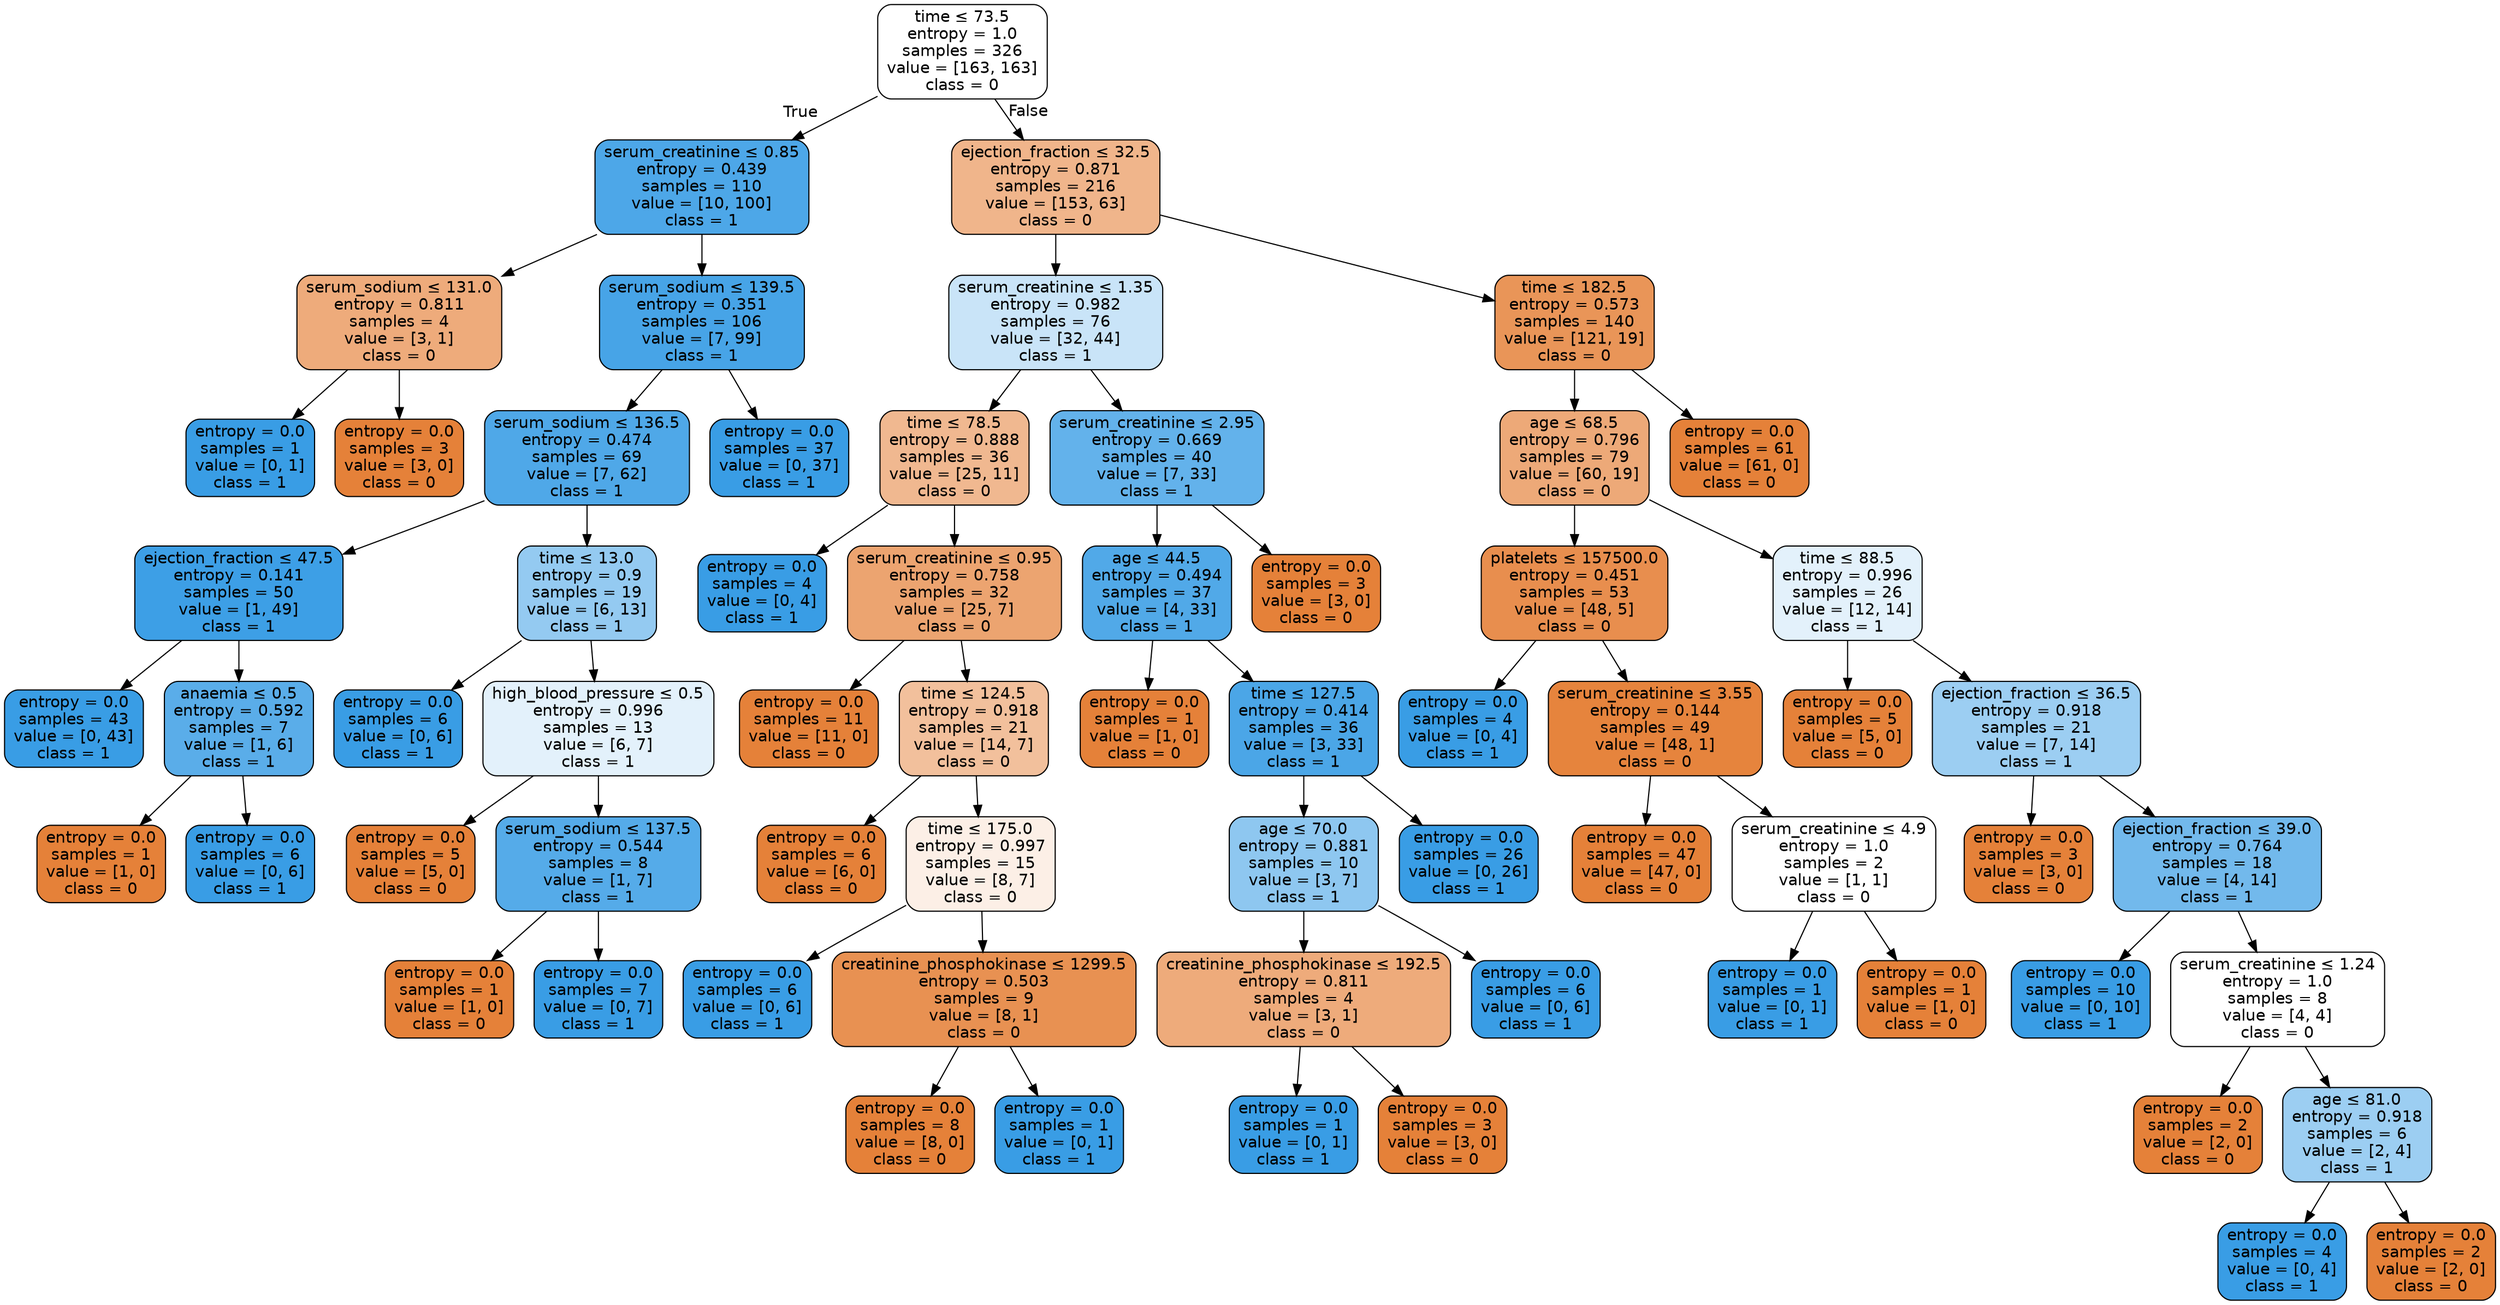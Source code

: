 digraph Tree {
node [shape=box, style="filled, rounded", color="black", fontname=helvetica] ;
edge [fontname=helvetica] ;
0 [label=<time &le; 73.5<br/>entropy = 1.0<br/>samples = 326<br/>value = [163, 163]<br/>class = 0>, fillcolor="#ffffff"] ;
1 [label=<serum_creatinine &le; 0.85<br/>entropy = 0.439<br/>samples = 110<br/>value = [10, 100]<br/>class = 1>, fillcolor="#4da7e8"] ;
0 -> 1 [labeldistance=2.5, labelangle=45, headlabel="True"] ;
2 [label=<serum_sodium &le; 131.0<br/>entropy = 0.811<br/>samples = 4<br/>value = [3, 1]<br/>class = 0>, fillcolor="#eeab7b"] ;
1 -> 2 ;
3 [label=<entropy = 0.0<br/>samples = 1<br/>value = [0, 1]<br/>class = 1>, fillcolor="#399de5"] ;
2 -> 3 ;
4 [label=<entropy = 0.0<br/>samples = 3<br/>value = [3, 0]<br/>class = 0>, fillcolor="#e58139"] ;
2 -> 4 ;
5 [label=<serum_sodium &le; 139.5<br/>entropy = 0.351<br/>samples = 106<br/>value = [7, 99]<br/>class = 1>, fillcolor="#47a4e7"] ;
1 -> 5 ;
6 [label=<serum_sodium &le; 136.5<br/>entropy = 0.474<br/>samples = 69<br/>value = [7, 62]<br/>class = 1>, fillcolor="#4fa8e8"] ;
5 -> 6 ;
7 [label=<ejection_fraction &le; 47.5<br/>entropy = 0.141<br/>samples = 50<br/>value = [1, 49]<br/>class = 1>, fillcolor="#3d9fe6"] ;
6 -> 7 ;
8 [label=<entropy = 0.0<br/>samples = 43<br/>value = [0, 43]<br/>class = 1>, fillcolor="#399de5"] ;
7 -> 8 ;
9 [label=<anaemia &le; 0.5<br/>entropy = 0.592<br/>samples = 7<br/>value = [1, 6]<br/>class = 1>, fillcolor="#5aade9"] ;
7 -> 9 ;
10 [label=<entropy = 0.0<br/>samples = 1<br/>value = [1, 0]<br/>class = 0>, fillcolor="#e58139"] ;
9 -> 10 ;
11 [label=<entropy = 0.0<br/>samples = 6<br/>value = [0, 6]<br/>class = 1>, fillcolor="#399de5"] ;
9 -> 11 ;
12 [label=<time &le; 13.0<br/>entropy = 0.9<br/>samples = 19<br/>value = [6, 13]<br/>class = 1>, fillcolor="#94caf1"] ;
6 -> 12 ;
13 [label=<entropy = 0.0<br/>samples = 6<br/>value = [0, 6]<br/>class = 1>, fillcolor="#399de5"] ;
12 -> 13 ;
14 [label=<high_blood_pressure &le; 0.5<br/>entropy = 0.996<br/>samples = 13<br/>value = [6, 7]<br/>class = 1>, fillcolor="#e3f1fb"] ;
12 -> 14 ;
15 [label=<entropy = 0.0<br/>samples = 5<br/>value = [5, 0]<br/>class = 0>, fillcolor="#e58139"] ;
14 -> 15 ;
16 [label=<serum_sodium &le; 137.5<br/>entropy = 0.544<br/>samples = 8<br/>value = [1, 7]<br/>class = 1>, fillcolor="#55abe9"] ;
14 -> 16 ;
17 [label=<entropy = 0.0<br/>samples = 1<br/>value = [1, 0]<br/>class = 0>, fillcolor="#e58139"] ;
16 -> 17 ;
18 [label=<entropy = 0.0<br/>samples = 7<br/>value = [0, 7]<br/>class = 1>, fillcolor="#399de5"] ;
16 -> 18 ;
19 [label=<entropy = 0.0<br/>samples = 37<br/>value = [0, 37]<br/>class = 1>, fillcolor="#399de5"] ;
5 -> 19 ;
20 [label=<ejection_fraction &le; 32.5<br/>entropy = 0.871<br/>samples = 216<br/>value = [153, 63]<br/>class = 0>, fillcolor="#f0b58b"] ;
0 -> 20 [labeldistance=2.5, labelangle=-45, headlabel="False"] ;
21 [label=<serum_creatinine &le; 1.35<br/>entropy = 0.982<br/>samples = 76<br/>value = [32, 44]<br/>class = 1>, fillcolor="#c9e4f8"] ;
20 -> 21 ;
22 [label=<time &le; 78.5<br/>entropy = 0.888<br/>samples = 36<br/>value = [25, 11]<br/>class = 0>, fillcolor="#f0b890"] ;
21 -> 22 ;
23 [label=<entropy = 0.0<br/>samples = 4<br/>value = [0, 4]<br/>class = 1>, fillcolor="#399de5"] ;
22 -> 23 ;
24 [label=<serum_creatinine &le; 0.95<br/>entropy = 0.758<br/>samples = 32<br/>value = [25, 7]<br/>class = 0>, fillcolor="#eca470"] ;
22 -> 24 ;
25 [label=<entropy = 0.0<br/>samples = 11<br/>value = [11, 0]<br/>class = 0>, fillcolor="#e58139"] ;
24 -> 25 ;
26 [label=<time &le; 124.5<br/>entropy = 0.918<br/>samples = 21<br/>value = [14, 7]<br/>class = 0>, fillcolor="#f2c09c"] ;
24 -> 26 ;
27 [label=<entropy = 0.0<br/>samples = 6<br/>value = [6, 0]<br/>class = 0>, fillcolor="#e58139"] ;
26 -> 27 ;
28 [label=<time &le; 175.0<br/>entropy = 0.997<br/>samples = 15<br/>value = [8, 7]<br/>class = 0>, fillcolor="#fcefe6"] ;
26 -> 28 ;
29 [label=<entropy = 0.0<br/>samples = 6<br/>value = [0, 6]<br/>class = 1>, fillcolor="#399de5"] ;
28 -> 29 ;
30 [label=<creatinine_phosphokinase &le; 1299.5<br/>entropy = 0.503<br/>samples = 9<br/>value = [8, 1]<br/>class = 0>, fillcolor="#e89152"] ;
28 -> 30 ;
31 [label=<entropy = 0.0<br/>samples = 8<br/>value = [8, 0]<br/>class = 0>, fillcolor="#e58139"] ;
30 -> 31 ;
32 [label=<entropy = 0.0<br/>samples = 1<br/>value = [0, 1]<br/>class = 1>, fillcolor="#399de5"] ;
30 -> 32 ;
33 [label=<serum_creatinine &le; 2.95<br/>entropy = 0.669<br/>samples = 40<br/>value = [7, 33]<br/>class = 1>, fillcolor="#63b2eb"] ;
21 -> 33 ;
34 [label=<age &le; 44.5<br/>entropy = 0.494<br/>samples = 37<br/>value = [4, 33]<br/>class = 1>, fillcolor="#51a9e8"] ;
33 -> 34 ;
35 [label=<entropy = 0.0<br/>samples = 1<br/>value = [1, 0]<br/>class = 0>, fillcolor="#e58139"] ;
34 -> 35 ;
36 [label=<time &le; 127.5<br/>entropy = 0.414<br/>samples = 36<br/>value = [3, 33]<br/>class = 1>, fillcolor="#4ba6e7"] ;
34 -> 36 ;
37 [label=<age &le; 70.0<br/>entropy = 0.881<br/>samples = 10<br/>value = [3, 7]<br/>class = 1>, fillcolor="#8ec7f0"] ;
36 -> 37 ;
38 [label=<creatinine_phosphokinase &le; 192.5<br/>entropy = 0.811<br/>samples = 4<br/>value = [3, 1]<br/>class = 0>, fillcolor="#eeab7b"] ;
37 -> 38 ;
39 [label=<entropy = 0.0<br/>samples = 1<br/>value = [0, 1]<br/>class = 1>, fillcolor="#399de5"] ;
38 -> 39 ;
40 [label=<entropy = 0.0<br/>samples = 3<br/>value = [3, 0]<br/>class = 0>, fillcolor="#e58139"] ;
38 -> 40 ;
41 [label=<entropy = 0.0<br/>samples = 6<br/>value = [0, 6]<br/>class = 1>, fillcolor="#399de5"] ;
37 -> 41 ;
42 [label=<entropy = 0.0<br/>samples = 26<br/>value = [0, 26]<br/>class = 1>, fillcolor="#399de5"] ;
36 -> 42 ;
43 [label=<entropy = 0.0<br/>samples = 3<br/>value = [3, 0]<br/>class = 0>, fillcolor="#e58139"] ;
33 -> 43 ;
44 [label=<time &le; 182.5<br/>entropy = 0.573<br/>samples = 140<br/>value = [121, 19]<br/>class = 0>, fillcolor="#e99558"] ;
20 -> 44 ;
45 [label=<age &le; 68.5<br/>entropy = 0.796<br/>samples = 79<br/>value = [60, 19]<br/>class = 0>, fillcolor="#eda978"] ;
44 -> 45 ;
46 [label=<platelets &le; 157500.0<br/>entropy = 0.451<br/>samples = 53<br/>value = [48, 5]<br/>class = 0>, fillcolor="#e88e4e"] ;
45 -> 46 ;
47 [label=<entropy = 0.0<br/>samples = 4<br/>value = [0, 4]<br/>class = 1>, fillcolor="#399de5"] ;
46 -> 47 ;
48 [label=<serum_creatinine &le; 3.55<br/>entropy = 0.144<br/>samples = 49<br/>value = [48, 1]<br/>class = 0>, fillcolor="#e6843d"] ;
46 -> 48 ;
49 [label=<entropy = 0.0<br/>samples = 47<br/>value = [47, 0]<br/>class = 0>, fillcolor="#e58139"] ;
48 -> 49 ;
50 [label=<serum_creatinine &le; 4.9<br/>entropy = 1.0<br/>samples = 2<br/>value = [1, 1]<br/>class = 0>, fillcolor="#ffffff"] ;
48 -> 50 ;
51 [label=<entropy = 0.0<br/>samples = 1<br/>value = [0, 1]<br/>class = 1>, fillcolor="#399de5"] ;
50 -> 51 ;
52 [label=<entropy = 0.0<br/>samples = 1<br/>value = [1, 0]<br/>class = 0>, fillcolor="#e58139"] ;
50 -> 52 ;
53 [label=<time &le; 88.5<br/>entropy = 0.996<br/>samples = 26<br/>value = [12, 14]<br/>class = 1>, fillcolor="#e3f1fb"] ;
45 -> 53 ;
54 [label=<entropy = 0.0<br/>samples = 5<br/>value = [5, 0]<br/>class = 0>, fillcolor="#e58139"] ;
53 -> 54 ;
55 [label=<ejection_fraction &le; 36.5<br/>entropy = 0.918<br/>samples = 21<br/>value = [7, 14]<br/>class = 1>, fillcolor="#9ccef2"] ;
53 -> 55 ;
56 [label=<entropy = 0.0<br/>samples = 3<br/>value = [3, 0]<br/>class = 0>, fillcolor="#e58139"] ;
55 -> 56 ;
57 [label=<ejection_fraction &le; 39.0<br/>entropy = 0.764<br/>samples = 18<br/>value = [4, 14]<br/>class = 1>, fillcolor="#72b9ec"] ;
55 -> 57 ;
58 [label=<entropy = 0.0<br/>samples = 10<br/>value = [0, 10]<br/>class = 1>, fillcolor="#399de5"] ;
57 -> 58 ;
59 [label=<serum_creatinine &le; 1.24<br/>entropy = 1.0<br/>samples = 8<br/>value = [4, 4]<br/>class = 0>, fillcolor="#ffffff"] ;
57 -> 59 ;
60 [label=<entropy = 0.0<br/>samples = 2<br/>value = [2, 0]<br/>class = 0>, fillcolor="#e58139"] ;
59 -> 60 ;
61 [label=<age &le; 81.0<br/>entropy = 0.918<br/>samples = 6<br/>value = [2, 4]<br/>class = 1>, fillcolor="#9ccef2"] ;
59 -> 61 ;
62 [label=<entropy = 0.0<br/>samples = 4<br/>value = [0, 4]<br/>class = 1>, fillcolor="#399de5"] ;
61 -> 62 ;
63 [label=<entropy = 0.0<br/>samples = 2<br/>value = [2, 0]<br/>class = 0>, fillcolor="#e58139"] ;
61 -> 63 ;
64 [label=<entropy = 0.0<br/>samples = 61<br/>value = [61, 0]<br/>class = 0>, fillcolor="#e58139"] ;
44 -> 64 ;
}